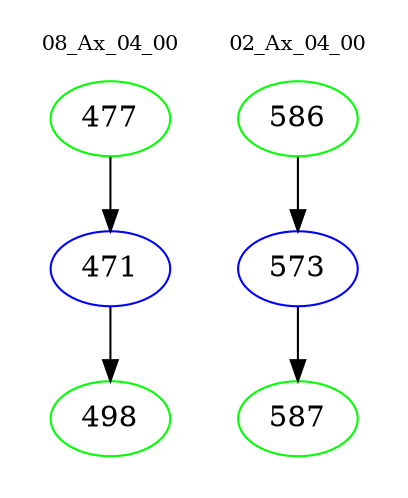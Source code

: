 digraph{
subgraph cluster_0 {
color = white
label = "08_Ax_04_00";
fontsize=10;
T0_477 [label="477", color="green"]
T0_477 -> T0_471 [color="black"]
T0_471 [label="471", color="blue"]
T0_471 -> T0_498 [color="black"]
T0_498 [label="498", color="green"]
}
subgraph cluster_1 {
color = white
label = "02_Ax_04_00";
fontsize=10;
T1_586 [label="586", color="green"]
T1_586 -> T1_573 [color="black"]
T1_573 [label="573", color="blue"]
T1_573 -> T1_587 [color="black"]
T1_587 [label="587", color="green"]
}
}
